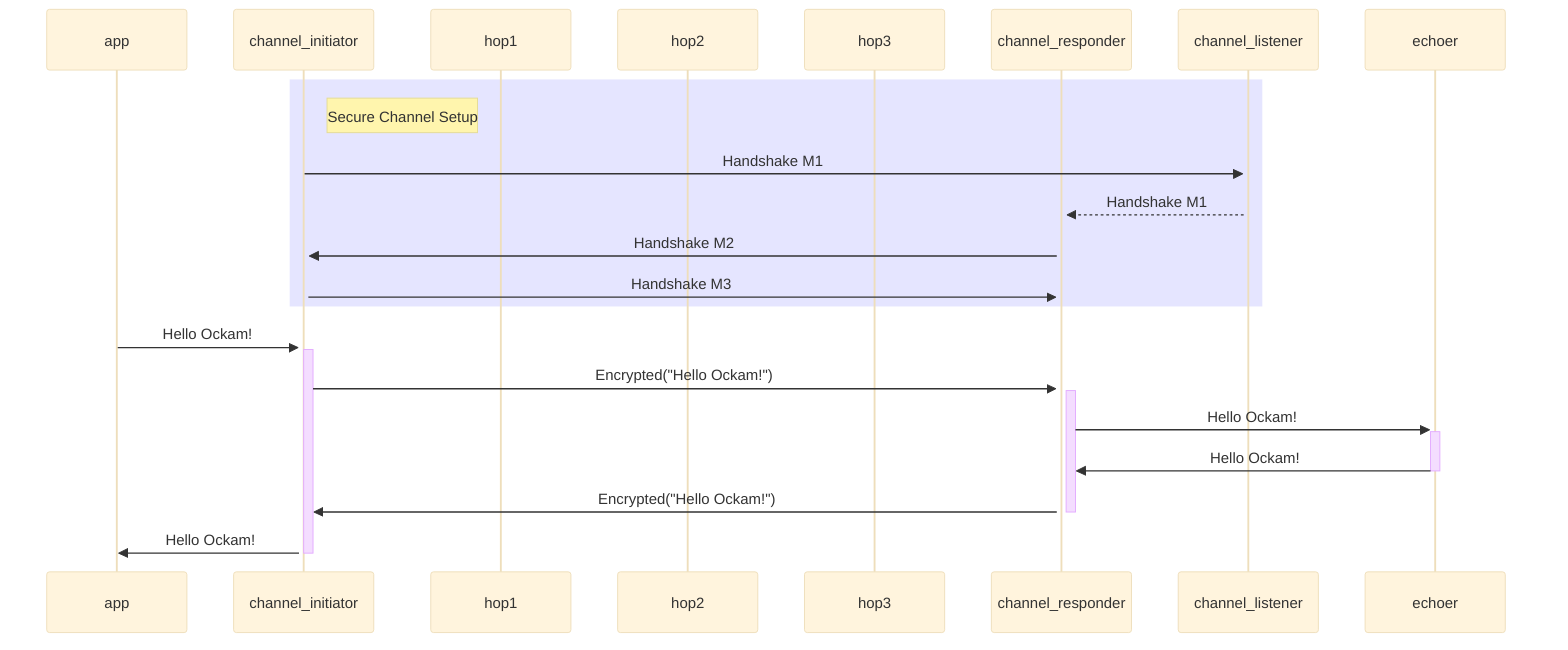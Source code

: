 %%{init: {'securityLevel': 'loose', 'theme':'base'}}%%
  sequenceDiagram
    participant app
    participant channel_initiator
    participant hop1
    participant hop2
    participant hop3
    participant channel_responder
    participant channel_listener
    participant echoer

    rect rgba(0, 0, 255, .1)
      Note right of channel_initiator: Secure Channel Setup
      channel_initiator->>+channel_listener: Handshake M1
      channel_listener-->>+channel_responder: Handshake M1
      channel_responder->>+channel_initiator: Handshake M2
      channel_initiator->>+channel_responder: Handshake M3
    end

    app->>+channel_initiator: Hello Ockam!
    channel_initiator->>+channel_responder: Encrypted("Hello Ockam!")
    channel_responder->>+echoer: Hello Ockam!
    echoer->>-channel_responder: Hello Ockam!
    channel_responder->>-channel_initiator: Encrypted("Hello Ockam!")
    channel_initiator->>-app: Hello Ockam!